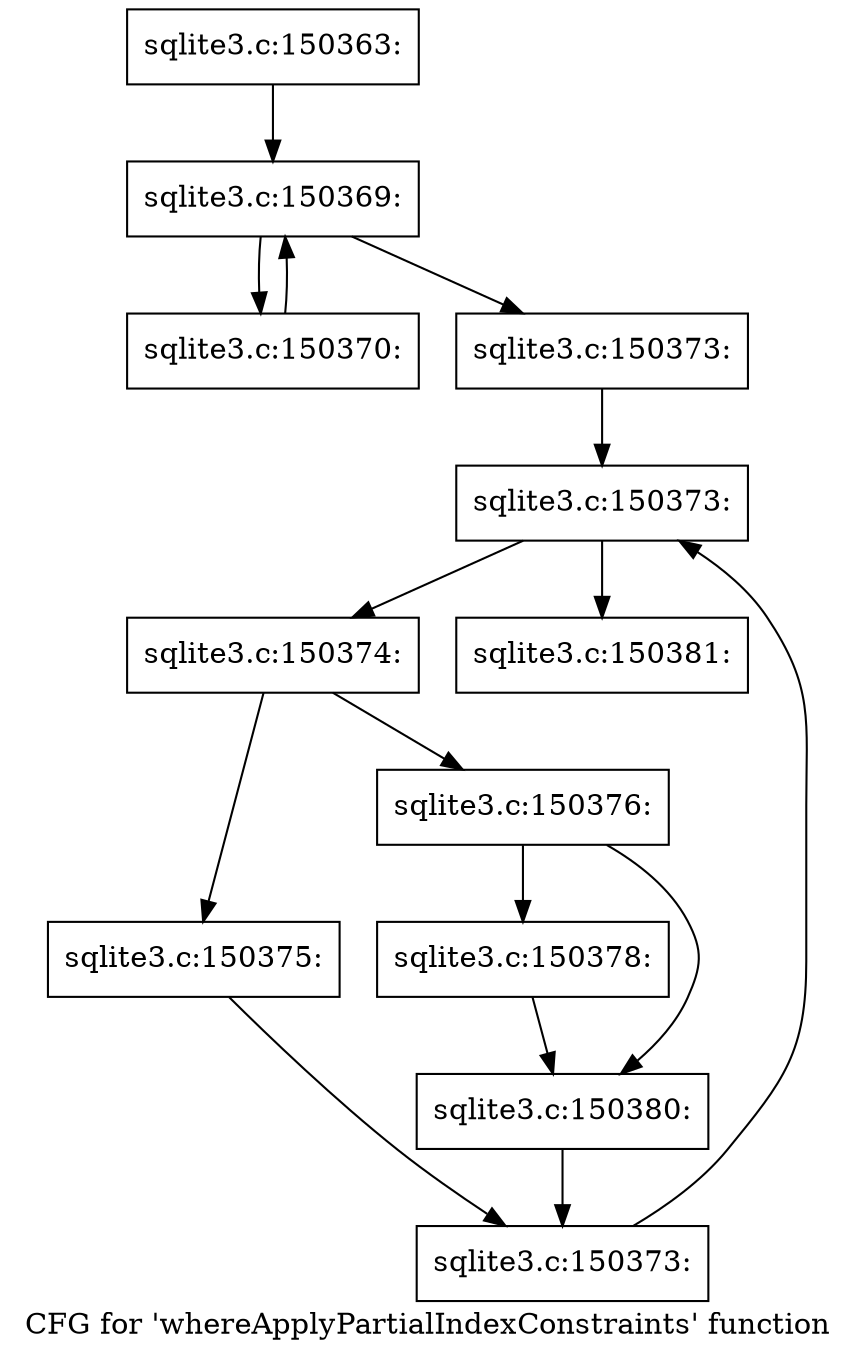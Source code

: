 digraph "CFG for 'whereApplyPartialIndexConstraints' function" {
	label="CFG for 'whereApplyPartialIndexConstraints' function";

	Node0x55c0f9a587e0 [shape=record,label="{sqlite3.c:150363:}"];
	Node0x55c0f9a587e0 -> Node0x55c0f9a60610;
	Node0x55c0f9a60610 [shape=record,label="{sqlite3.c:150369:}"];
	Node0x55c0f9a60610 -> Node0x55c0f9a60b20;
	Node0x55c0f9a60610 -> Node0x55c0f9a60700;
	Node0x55c0f9a60b20 [shape=record,label="{sqlite3.c:150370:}"];
	Node0x55c0f9a60b20 -> Node0x55c0f9a60610;
	Node0x55c0f9a60700 [shape=record,label="{sqlite3.c:150373:}"];
	Node0x55c0f9a60700 -> Node0x55c0f9a619d0;
	Node0x55c0f9a619d0 [shape=record,label="{sqlite3.c:150373:}"];
	Node0x55c0f9a619d0 -> Node0x55c0f9a61bf0;
	Node0x55c0f9a619d0 -> Node0x55c0f9a61570;
	Node0x55c0f9a61bf0 [shape=record,label="{sqlite3.c:150374:}"];
	Node0x55c0f9a61bf0 -> Node0x55c0f9a62450;
	Node0x55c0f9a61bf0 -> Node0x55c0f9a624a0;
	Node0x55c0f9a62450 [shape=record,label="{sqlite3.c:150375:}"];
	Node0x55c0f9a62450 -> Node0x55c0f9a61b60;
	Node0x55c0f9a624a0 [shape=record,label="{sqlite3.c:150376:}"];
	Node0x55c0f9a624a0 -> Node0x55c0f9a62df0;
	Node0x55c0f9a624a0 -> Node0x55c0f9a62e40;
	Node0x55c0f9a62df0 [shape=record,label="{sqlite3.c:150378:}"];
	Node0x55c0f9a62df0 -> Node0x55c0f9a62e40;
	Node0x55c0f9a62e40 [shape=record,label="{sqlite3.c:150380:}"];
	Node0x55c0f9a62e40 -> Node0x55c0f9a61b60;
	Node0x55c0f9a61b60 [shape=record,label="{sqlite3.c:150373:}"];
	Node0x55c0f9a61b60 -> Node0x55c0f9a619d0;
	Node0x55c0f9a61570 [shape=record,label="{sqlite3.c:150381:}"];
}
